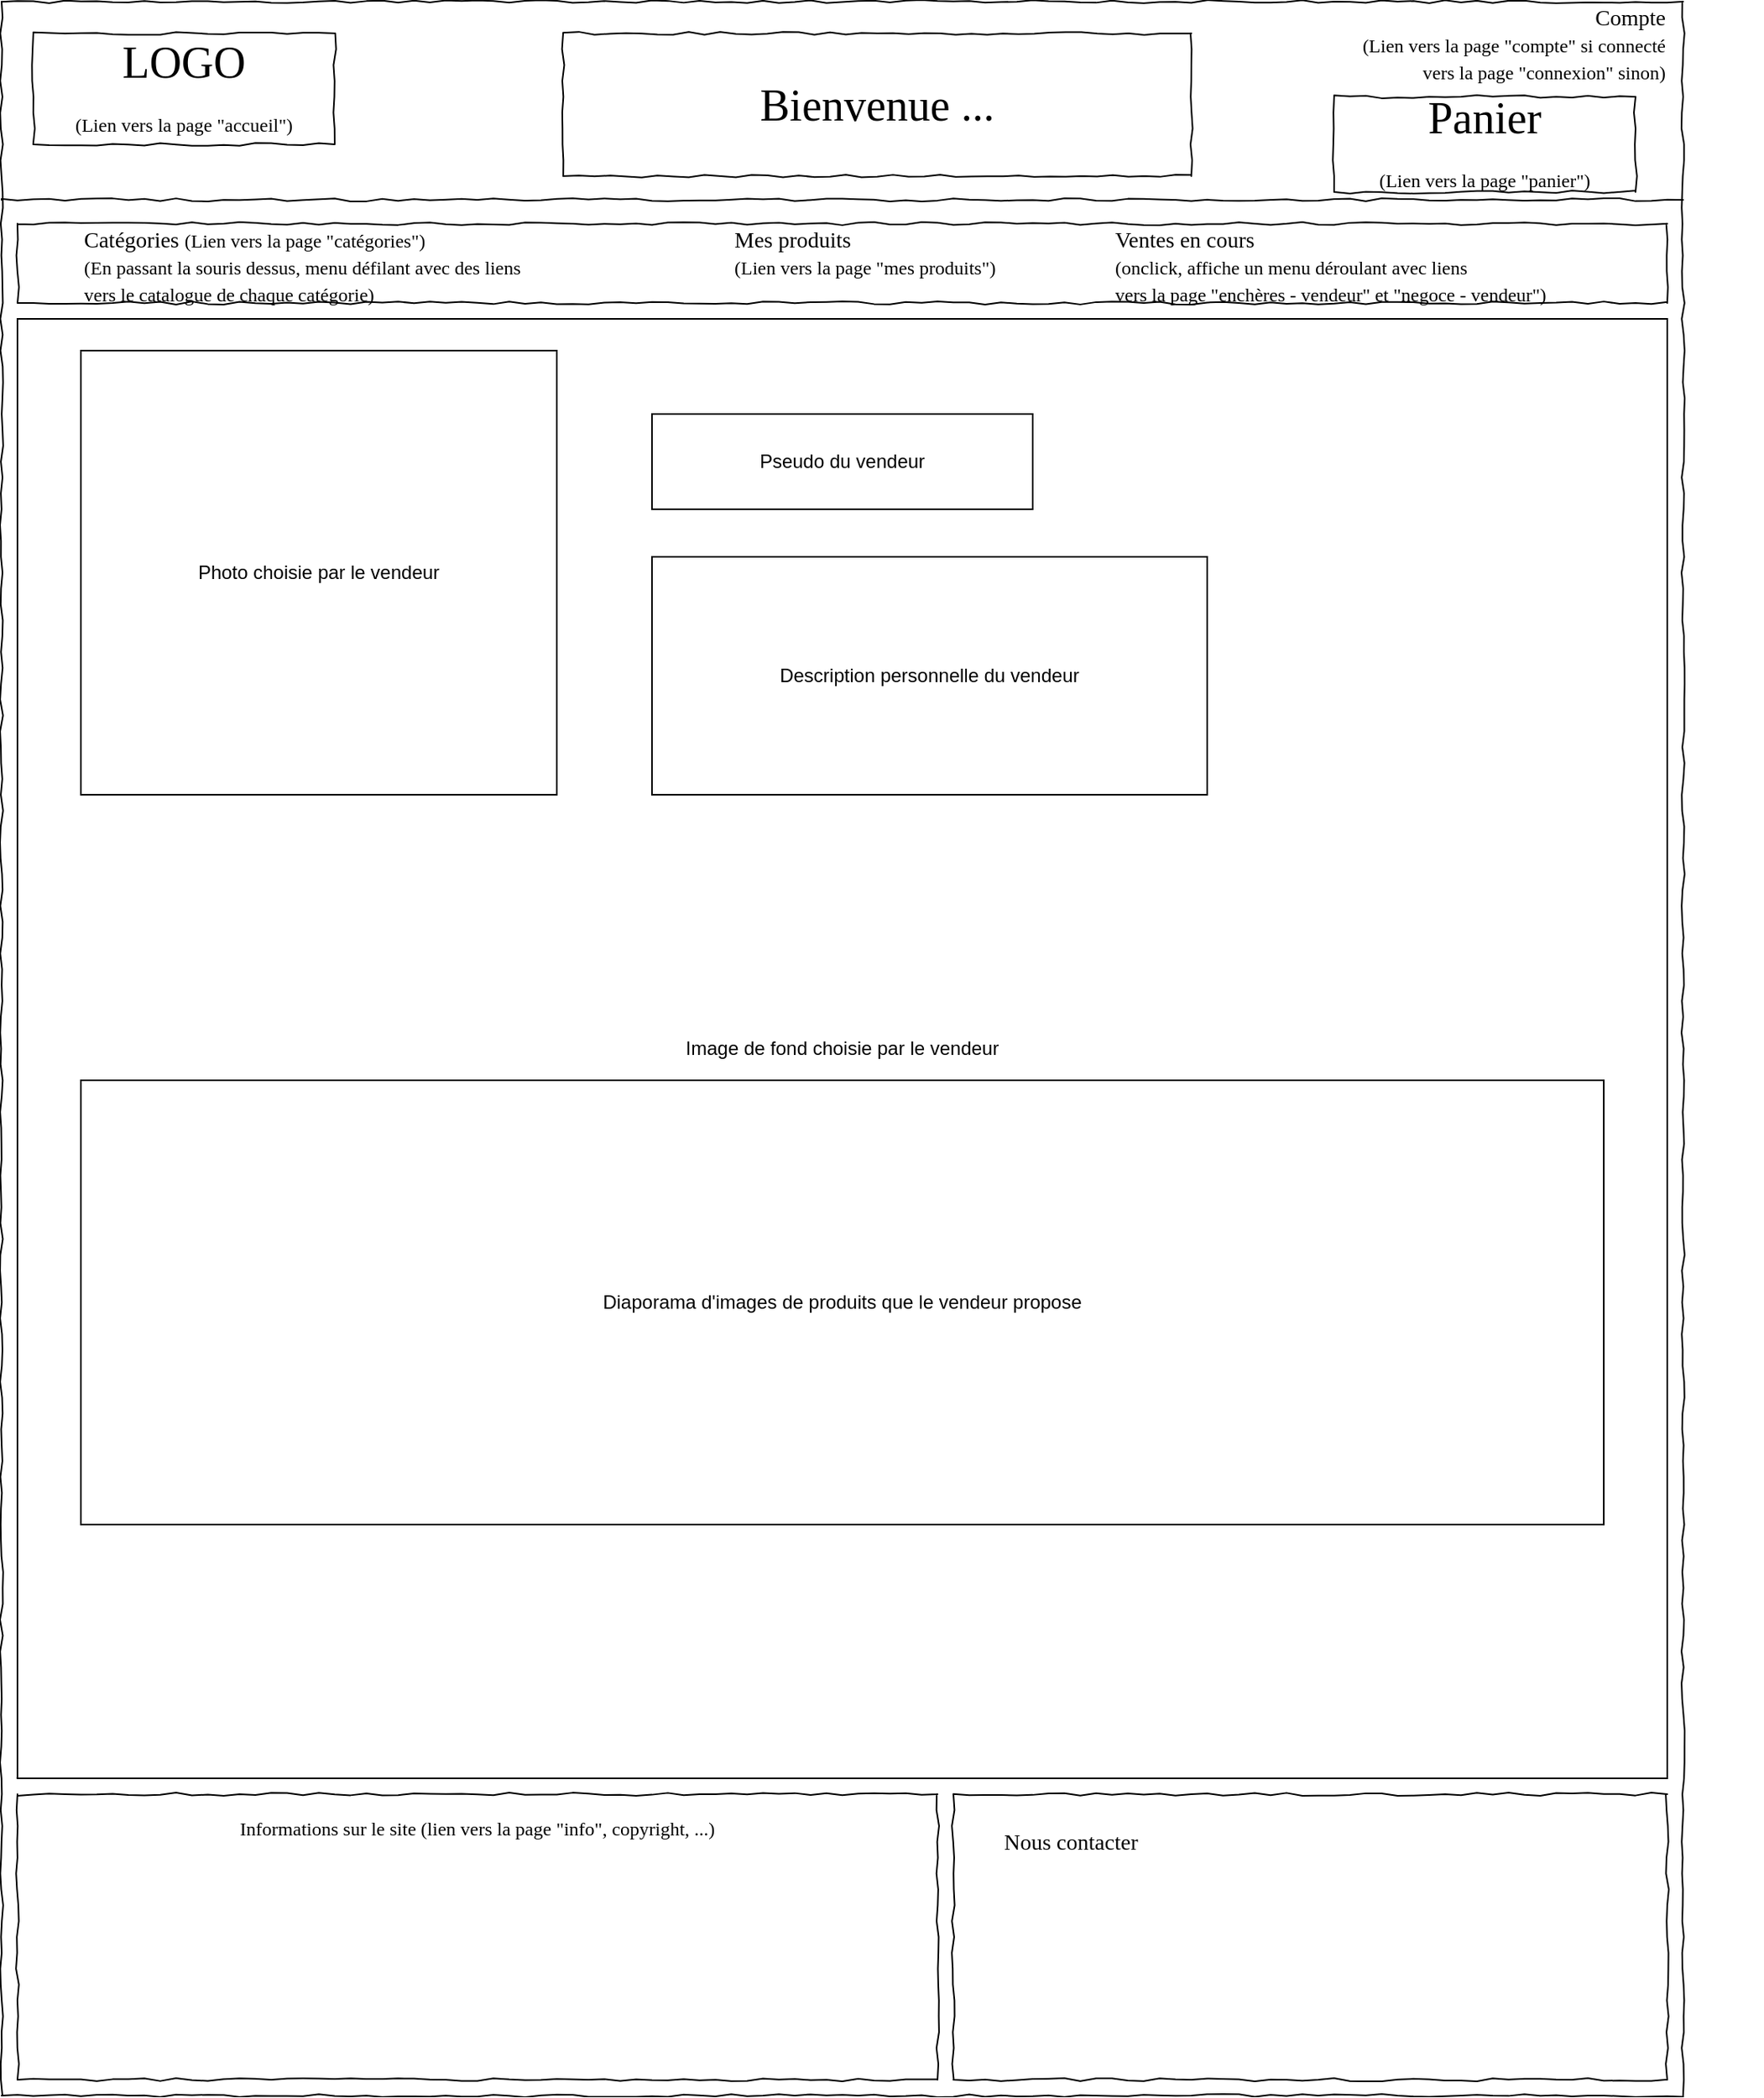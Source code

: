 <mxfile version="12.9.11" type="device"><diagram name="Page-1" id="03018318-947c-dd8e-b7a3-06fadd420f32"><mxGraphModel dx="1422" dy="798" grid="1" gridSize="10" guides="1" tooltips="1" connect="1" arrows="1" fold="1" page="1" pageScale="1" pageWidth="850" pageHeight="1500" background="#ffffff" math="0" shadow="0"><root><mxCell id="0"/><mxCell id="1" parent="0"/><mxCell id="677b7b8949515195-1" value="&#10;&#10;&lt;!--StartFragment--&gt;&lt;span style=&quot;font-family: Whitney, &amp;quot;Helvetica Neue&amp;quot;, Helvetica, Arial, sans-serif; font-size: 16px; font-style: normal; font-variant-ligatures: normal; font-variant-caps: normal; font-weight: 400; letter-spacing: normal; orphans: 2; text-align: start; text-indent: 0px; text-transform: none; widows: 2; word-spacing: 0px; -webkit-text-stroke-width: 0px; text-decoration-style: initial; text-decoration-color: initial; float: none; display: inline !important;&quot;&gt;Pere-Siffleur&lt;/span&gt;&lt;!--EndFragment--&gt;&#10;&#10;" style="whiteSpace=wrap;html=1;rounded=0;shadow=0;labelBackgroundColor=none;strokeColor=#000000;strokeWidth=1;fillColor=none;fontFamily=Verdana;fontSize=12;fontColor=#000000;align=center;comic=1;" parent="1" vertex="1"><mxGeometry x="20" y="20" width="1060" height="1320" as="geometry"/></mxCell><mxCell id="677b7b8949515195-2" value="LOGO&lt;br style=&quot;font-size: 12px&quot;&gt;&lt;span style=&quot;font-size: 12px&quot;&gt;(Lien vers la page &quot;accueil&quot;)&lt;/span&gt;" style="whiteSpace=wrap;html=1;rounded=0;shadow=0;labelBackgroundColor=none;strokeWidth=1;fontFamily=Verdana;fontSize=28;align=center;comic=1;" parent="1" vertex="1"><mxGeometry x="40" y="40" width="190" height="70" as="geometry"/></mxCell><mxCell id="677b7b8949515195-7" value="Compte&lt;br style=&quot;font-size: 12px&quot;&gt;&lt;span style=&quot;font-size: 12px&quot;&gt;(Lien vers la page &quot;compte&quot; si connecté&lt;br&gt;vers la page &quot;connexion&quot; sinon)&lt;br&gt;&lt;/span&gt;" style="text;html=1;points=[];align=right;verticalAlign=middle;spacingTop=-4;fontSize=14;fontFamily=Verdana;labelPosition=left;verticalLabelPosition=middle;" parent="1" vertex="1"><mxGeometry x="1070" y="40" width="60" height="20" as="geometry"/></mxCell><mxCell id="677b7b8949515195-9" value="" style="line;strokeWidth=1;html=1;rounded=0;shadow=0;labelBackgroundColor=none;fillColor=none;fontFamily=Verdana;fontSize=14;fontColor=#000000;align=center;comic=1;" parent="1" vertex="1"><mxGeometry x="20" y="140" width="1060" height="10" as="geometry"/></mxCell><mxCell id="677b7b8949515195-10" value="" style="whiteSpace=wrap;html=1;rounded=0;shadow=0;labelBackgroundColor=none;strokeWidth=1;fillColor=none;fontFamily=Verdana;fontSize=12;align=center;comic=1;" parent="1" vertex="1"><mxGeometry x="30" y="160" width="1040" height="50" as="geometry"/></mxCell><mxCell id="677b7b8949515195-11" value="Catégories&amp;nbsp;&lt;span style=&quot;font-size: 12px&quot;&gt;(Lien vers la page &quot;catégories&quot;)&lt;br&gt;(En passant la souris dessus, menu défilant avec des liens&amp;nbsp;&lt;br&gt;vers le catalogue de chaque catégorie)&lt;/span&gt;" style="text;html=1;points=[];align=left;verticalAlign=top;spacingTop=-4;fontSize=14;fontFamily=Verdana" parent="1" vertex="1"><mxGeometry x="70" y="160" width="60" height="20" as="geometry"/></mxCell><mxCell id="677b7b8949515195-12" value="Ventes en cours&lt;br style=&quot;font-size: 12px&quot;&gt;&lt;span style=&quot;font-size: 12px&quot;&gt;(onclick, affiche un menu déroulant avec liens&lt;br&gt;vers la page &quot;enchères - vendeur&quot; et &quot;negoce - vendeur&quot;)&lt;/span&gt;" style="text;html=1;points=[];align=left;verticalAlign=top;spacingTop=-4;fontSize=14;fontFamily=Verdana" parent="1" vertex="1"><mxGeometry x="720" y="160" width="60" height="20" as="geometry"/></mxCell><mxCell id="677b7b8949515195-15" value="&lt;div style=&quot;text-align: justify&quot;&gt;Informations sur le site (lien vers la page &quot;info&quot;, copyright, ...)&lt;br&gt;&lt;/div&gt;" style="whiteSpace=wrap;html=1;rounded=0;shadow=0;labelBackgroundColor=none;strokeWidth=1;fillColor=none;fontFamily=Verdana;fontSize=12;align=center;verticalAlign=top;spacing=10;comic=1;" parent="1" vertex="1"><mxGeometry x="30" y="1150" width="580" height="180" as="geometry"/></mxCell><mxCell id="677b7b8949515195-16" value="" style="verticalLabelPosition=bottom;shadow=0;dashed=0;align=center;html=1;verticalAlign=top;strokeWidth=1;shape=mxgraph.mockup.graphics.simpleIcon;strokeColor=#999999;rounded=0;labelBackgroundColor=none;fontFamily=Verdana;fontSize=14;fontColor=#000000;comic=1;" parent="1" vertex="1"><mxGeometry x="30" y="220" width="1040" height="920" as="geometry"/></mxCell><mxCell id="677b7b8949515195-26" value="" style="whiteSpace=wrap;html=1;rounded=0;shadow=0;labelBackgroundColor=none;strokeWidth=1;fillColor=none;fontFamily=Verdana;fontSize=12;align=center;comic=1;" parent="1" vertex="1"><mxGeometry x="620" y="1150" width="450" height="180" as="geometry"/></mxCell><mxCell id="677b7b8949515195-42" value="Nous contacter" style="text;html=1;points=[];align=left;verticalAlign=top;spacingTop=-4;fontSize=14;fontFamily=Verdana" parent="1" vertex="1"><mxGeometry x="650" y="1170" width="170" height="20" as="geometry"/></mxCell><mxCell id="Vz2qVGnKAH75r2qcj9Pt-2" value="Panier&lt;br style=&quot;font-size: 12px&quot;&gt;&lt;span style=&quot;font-size: 12px&quot;&gt;(Lien vers la page &quot;panier&quot;)&lt;/span&gt;" style="whiteSpace=wrap;html=1;rounded=0;shadow=0;labelBackgroundColor=none;strokeWidth=1;fontFamily=Verdana;fontSize=28;align=center;comic=1;" parent="1" vertex="1"><mxGeometry x="860" y="80" width="190" height="60" as="geometry"/></mxCell><mxCell id="Vz2qVGnKAH75r2qcj9Pt-3" value="Bienvenue ..." style="whiteSpace=wrap;html=1;rounded=0;shadow=0;labelBackgroundColor=none;strokeWidth=1;fontFamily=Verdana;fontSize=28;align=center;comic=1;" parent="1" vertex="1"><mxGeometry x="374" y="40" width="396" height="90" as="geometry"/></mxCell><mxCell id="XFakcHT0AiiZS1c_6F1j-22" value="Image de fond choisie par le vendeur" style="rounded=0;whiteSpace=wrap;html=1;" parent="1" vertex="1"><mxGeometry x="30" y="220" width="1040" height="920" as="geometry"/></mxCell><mxCell id="XFakcHT0AiiZS1c_6F1j-23" value="Photo choisie par le vendeur" style="rounded=0;whiteSpace=wrap;html=1;" parent="1" vertex="1"><mxGeometry x="70" y="240" width="300" height="280" as="geometry"/></mxCell><mxCell id="XFakcHT0AiiZS1c_6F1j-24" value="Pseudo du vendeur" style="rounded=0;whiteSpace=wrap;html=1;" parent="1" vertex="1"><mxGeometry x="430" y="280" width="240" height="60" as="geometry"/></mxCell><mxCell id="XFakcHT0AiiZS1c_6F1j-28" value="Description personnelle du vendeur" style="rounded=0;whiteSpace=wrap;html=1;" parent="1" vertex="1"><mxGeometry x="430" y="370" width="350" height="150" as="geometry"/></mxCell><mxCell id="XFakcHT0AiiZS1c_6F1j-31" value="Diaporama d'images de produits que le vendeur propose" style="rounded=0;whiteSpace=wrap;html=1;" parent="1" vertex="1"><mxGeometry x="70" y="700" width="960" height="280" as="geometry"/></mxCell><mxCell id="gXOBWU4eAd8fdsmvClrt-1" value="Mes produits&lt;br style=&quot;font-size: 12px&quot;&gt;&lt;span style=&quot;font-size: 12px&quot;&gt;(Lien vers la page &quot;mes produits&quot;)&lt;/span&gt;" style="text;html=1;points=[];align=left;verticalAlign=top;spacingTop=-4;fontSize=14;fontFamily=Verdana" vertex="1" parent="1"><mxGeometry x="480" y="160" width="60" height="20" as="geometry"/></mxCell></root></mxGraphModel></diagram></mxfile>